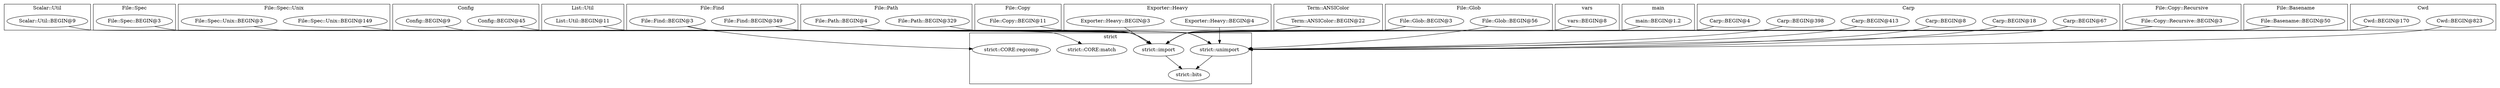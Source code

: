 digraph {
graph [overlap=false]
subgraph cluster_Scalar_Util {
	label="Scalar::Util";
	"Scalar::Util::BEGIN@9";
}
subgraph cluster_File_Spec {
	label="File::Spec";
	"File::Spec::BEGIN@3";
}
subgraph cluster_File_Spec_Unix {
	label="File::Spec::Unix";
	"File::Spec::Unix::BEGIN@3";
	"File::Spec::Unix::BEGIN@149";
}
subgraph cluster_Config {
	label="Config";
	"Config::BEGIN@45";
	"Config::BEGIN@9";
}
subgraph cluster_List_Util {
	label="List::Util";
	"List::Util::BEGIN@11";
}
subgraph cluster_File_Find {
	label="File::Find";
	"File::Find::BEGIN@3";
	"File::Find::BEGIN@349";
}
subgraph cluster_File_Path {
	label="File::Path";
	"File::Path::BEGIN@4";
	"File::Path::BEGIN@329";
}
subgraph cluster_File_Copy {
	label="File::Copy";
	"File::Copy::BEGIN@11";
}
subgraph cluster_Exporter_Heavy {
	label="Exporter::Heavy";
	"Exporter::Heavy::BEGIN@4";
	"Exporter::Heavy::BEGIN@3";
}
subgraph cluster_Term_ANSIColor {
	label="Term::ANSIColor";
	"Term::ANSIColor::BEGIN@22";
}
subgraph cluster_File_Glob {
	label="File::Glob";
	"File::Glob::BEGIN@56";
	"File::Glob::BEGIN@3";
}
subgraph cluster_vars {
	label="vars";
	"vars::BEGIN@8";
}
subgraph cluster_main {
	label="main";
	"main::BEGIN@1.2";
}
subgraph cluster_Carp {
	label="Carp";
	"Carp::BEGIN@413";
	"Carp::BEGIN@398";
	"Carp::BEGIN@4";
	"Carp::BEGIN@67";
	"Carp::BEGIN@18";
	"Carp::BEGIN@8";
}
subgraph cluster_strict {
	label="strict";
	"strict::import";
	"strict::CORE:regcomp";
	"strict::unimport";
	"strict::bits";
	"strict::CORE:match";
}
subgraph cluster_File_Copy_Recursive {
	label="File::Copy::Recursive";
	"File::Copy::Recursive::BEGIN@3";
}
subgraph cluster_File_Basename {
	label="File::Basename";
	"File::Basename::BEGIN@50";
}
subgraph cluster_Cwd {
	label="Cwd";
	"Cwd::BEGIN@170";
	"Cwd::BEGIN@823";
}
"File::Find::BEGIN@3" -> "strict::CORE:match";
"strict::import" -> "strict::bits";
"strict::unimport" -> "strict::bits";
"Carp::BEGIN@398" -> "strict::unimport";
"Config::BEGIN@45" -> "strict::unimport";
"Carp::BEGIN@18" -> "strict::unimport";
"File::Glob::BEGIN@56" -> "strict::unimport";
"Carp::BEGIN@8" -> "strict::unimport";
"Cwd::BEGIN@823" -> "strict::unimport";
"File::Spec::Unix::BEGIN@149" -> "strict::unimport";
"Carp::BEGIN@413" -> "strict::unimport";
"Exporter::Heavy::BEGIN@4" -> "strict::unimport";
"Carp::BEGIN@67" -> "strict::unimport";
"File::Path::BEGIN@329" -> "strict::unimport";
"File::Find::BEGIN@3" -> "strict::CORE:regcomp";
"File::Find::BEGIN@3" -> "strict::import";
"Scalar::Util::BEGIN@9" -> "strict::import";
"Term::ANSIColor::BEGIN@22" -> "strict::import";
"Carp::BEGIN@4" -> "strict::import";
"File::Find::BEGIN@349" -> "strict::import";
"File::Spec::BEGIN@3" -> "strict::import";
"vars::BEGIN@8" -> "strict::import";
"File::Copy::BEGIN@11" -> "strict::import";
"File::Path::BEGIN@4" -> "strict::import";
"Config::BEGIN@9" -> "strict::import";
"File::Spec::Unix::BEGIN@3" -> "strict::import";
"File::Glob::BEGIN@3" -> "strict::import";
"List::Util::BEGIN@11" -> "strict::import";
"Cwd::BEGIN@170" -> "strict::import";
"File::Basename::BEGIN@50" -> "strict::import";
"main::BEGIN@1.2" -> "strict::import";
"File::Copy::Recursive::BEGIN@3" -> "strict::import";
"Exporter::Heavy::BEGIN@3" -> "strict::import";
}
